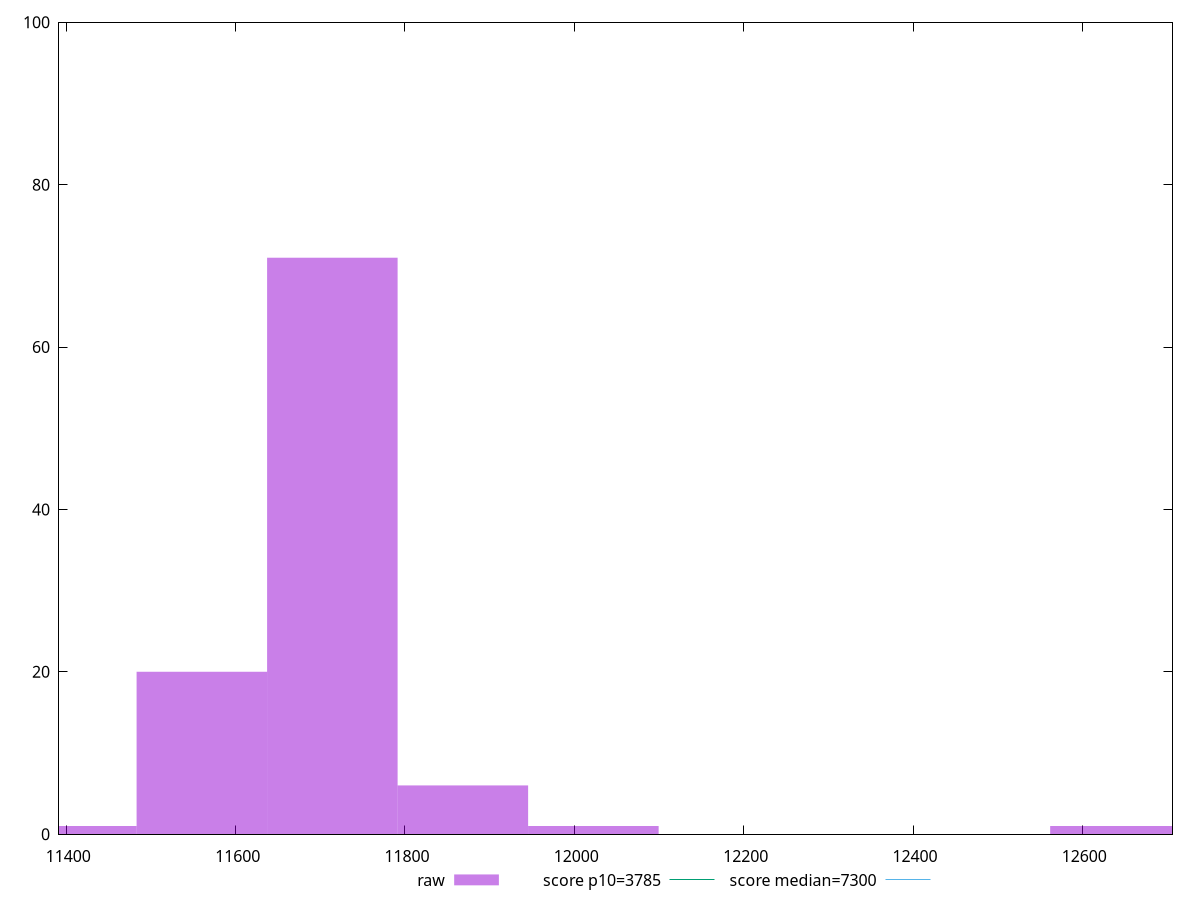 reset

$raw <<EOF
12639.034716656119 1
11714.227298364207 71
11868.361868079526 6
11560.09272864889 20
12022.496437794845 1
11405.95815893357 1
EOF

set key outside below
set boxwidth 154.13456971531852
set xrange [11391.3985:12706.438999999998]
set yrange [0:100]
set style fill transparent solid 0.5 noborder

set parametric
set terminal svg size 640, 490 enhanced background rgb 'white'
set output "report_00007_2020-12-11T15:55:29.892Z/interactive/samples/pages/raw/histogram.svg"

plot $raw title "raw" with boxes, \
     3785,t title "score p10=3785", \
     7300,t title "score median=7300"

reset
